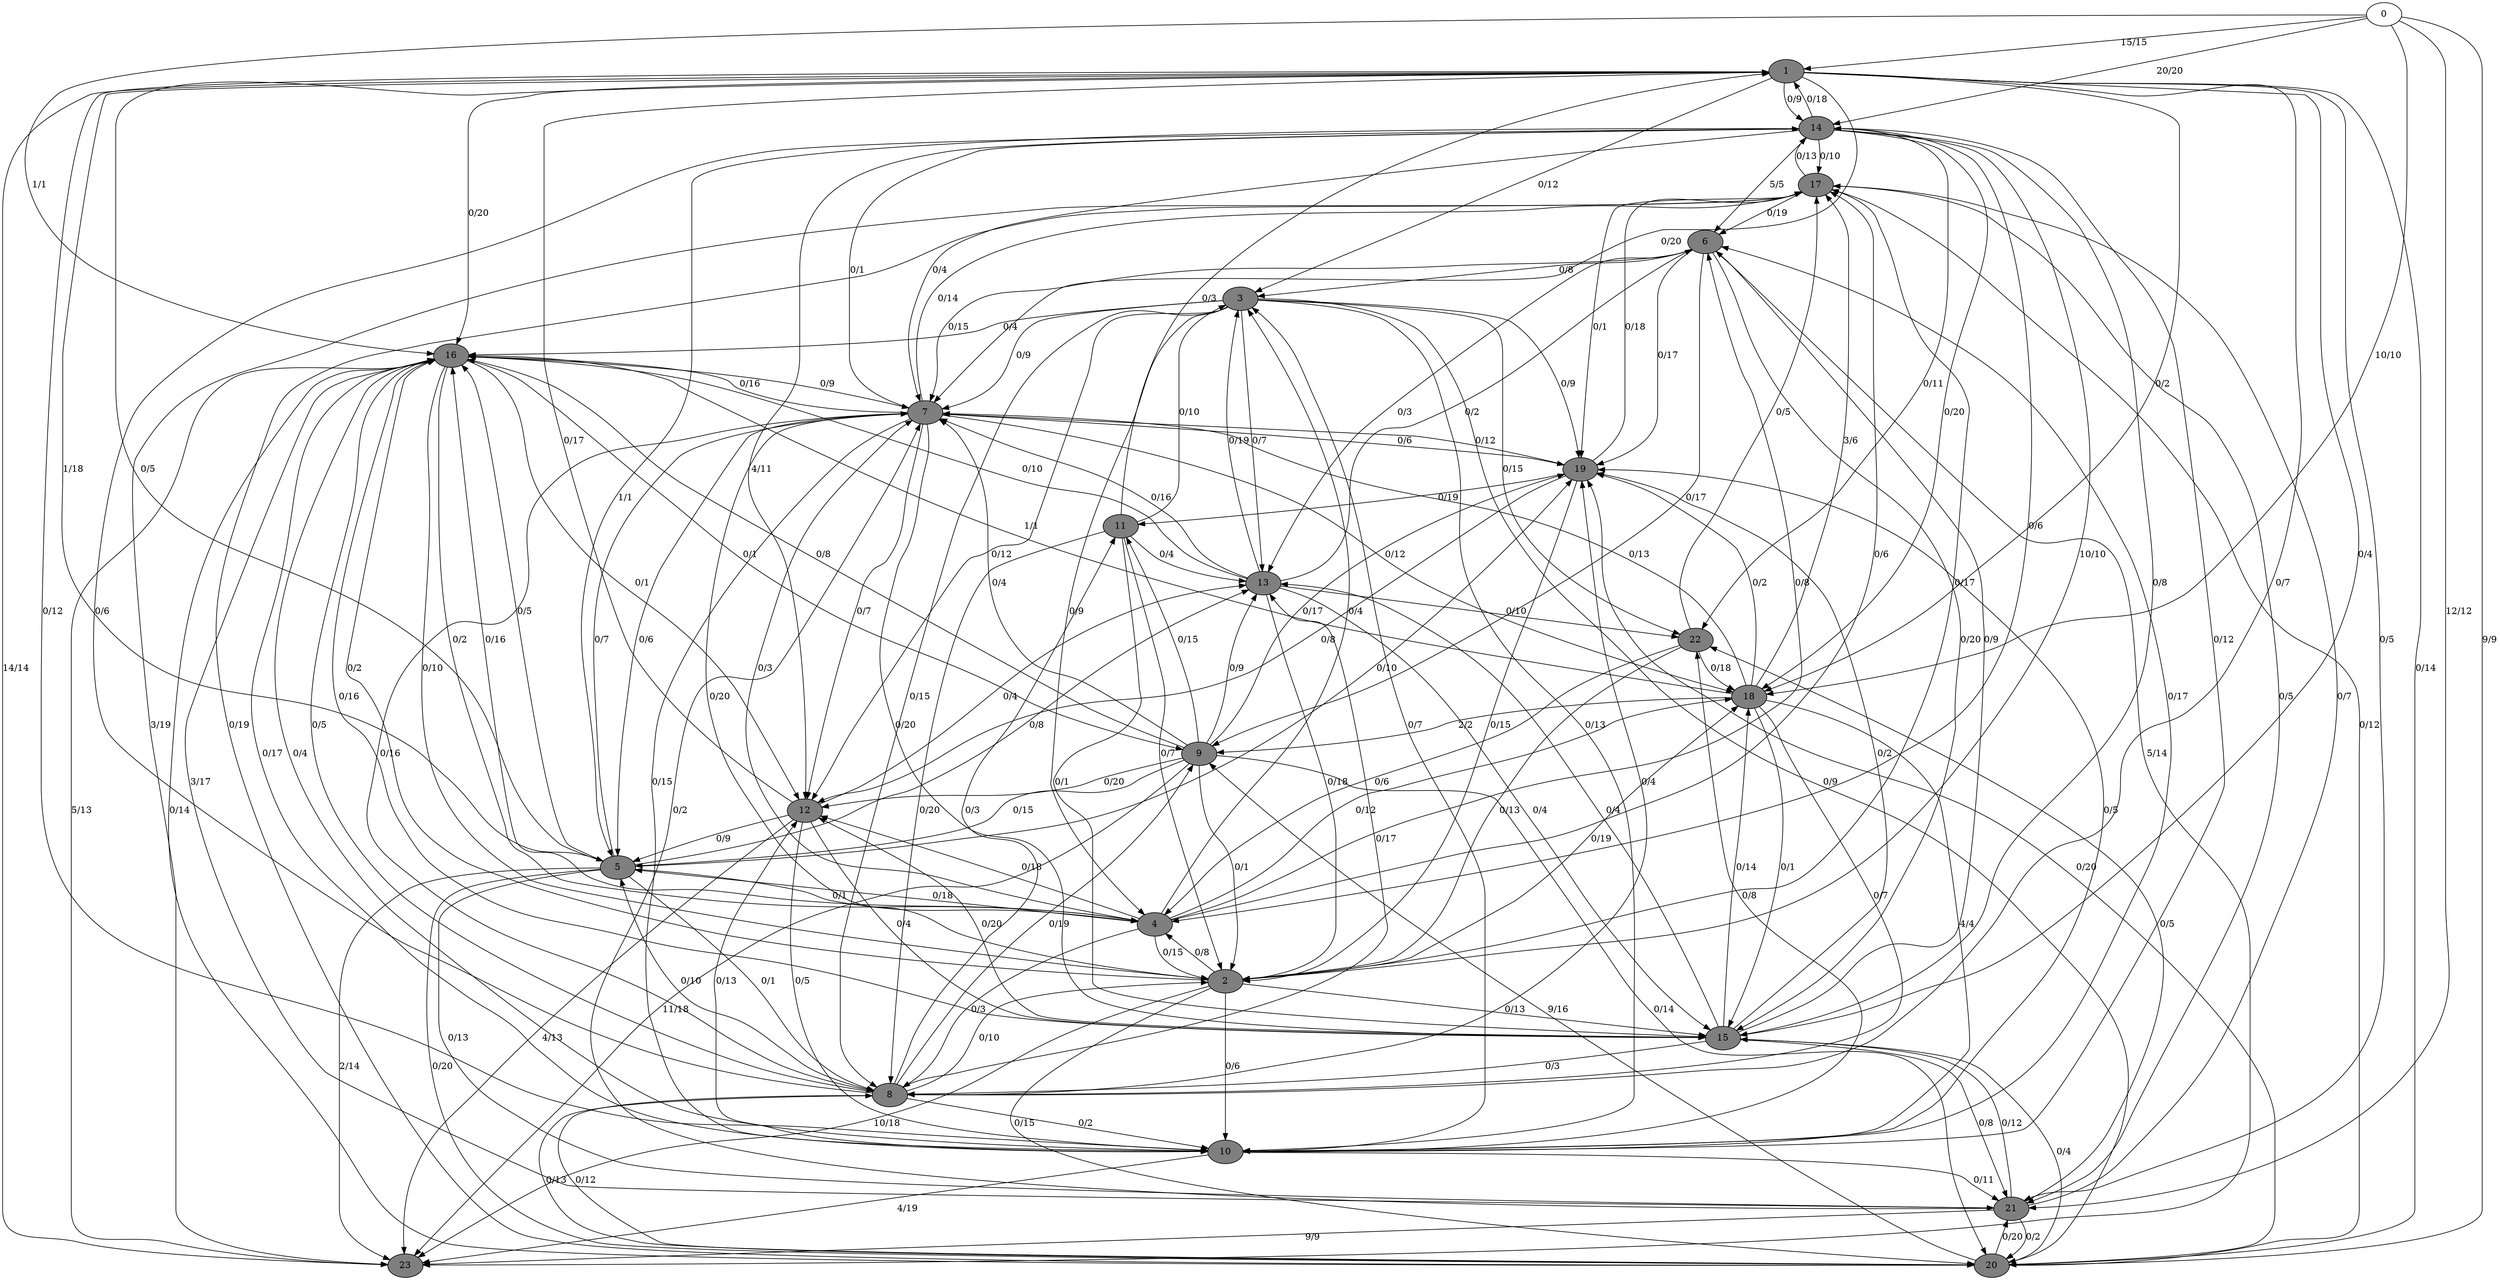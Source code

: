 digraph G {
	0[style=filled fillcolor=grey100];
	0->1[label ="15/15"] ;
	0->14[label ="20/20"] ;
	0->16[label ="1/1"] ;
	0->18[label ="10/10"] ;
	0->20[label ="9/9"] ;
	0->21[label ="12/12"] ;
	1[style=filled fillcolor=grey50];
	1->3[label ="0/12"] ;
	1->5[label ="1/18"] ;
	1->7[label ="0/20"] ;
	1->8[label ="0/7"] ;
	1->10[label ="0/12"] ;
	1->14[label ="0/9"] ;
	1->15[label ="0/4"] ;
	1->16[label ="0/20"] ;
	1->18[label ="0/2"] ;
	1->20[label ="0/14"] ;
	1->21[label ="0/5"] ;
	1->23[label ="14/14"] ;
	2[style=filled fillcolor=grey50];
	2->4[label ="0/8"] ;
	2->7[label ="0/20"] ;
	2->10[label ="0/6"] ;
	2->15[label ="0/13"] ;
	2->16[label ="0/2"] ;
	2->18[label ="0/19"] ;
	2->20[label ="0/15"] ;
	2->23[label ="10/18"] ;
	3[style=filled fillcolor=grey50];
	3->4[label ="0/9"] ;
	3->7[label ="0/9"] ;
	3->8[label ="0/15"] ;
	3->10[label ="0/13"] ;
	3->12[label ="0/12"] ;
	3->13[label ="0/7"] ;
	3->16[label ="0/4"] ;
	3->19[label ="0/9"] ;
	3->20[label ="0/9"] ;
	3->22[label ="0/15"] ;
	4[style=filled fillcolor=grey50];
	4->2[label ="0/15"] ;
	4->3[label ="0/4"] ;
	4->5[label ="0/18"] ;
	4->6[label ="0/8"] ;
	4->7[label ="0/3"] ;
	4->8[label ="0/3"] ;
	4->12[label ="0/18"] ;
	4->16[label ="0/16"] ;
	4->17[label ="0/6"] ;
	4->18[label ="0/12"] ;
	5[style=filled fillcolor=grey50];
	5->1[label ="0/5"] ;
	5->4[label ="0/1"] ;
	5->7[label ="0/7"] ;
	5->8[label ="0/1"] ;
	5->13[label ="0/8"] ;
	5->16[label ="0/5"] ;
	5->19[label ="0/10"] ;
	5->20[label ="0/20"] ;
	5->21[label ="0/13"] ;
	5->23[label ="2/14"] ;
	6[style=filled fillcolor=grey50];
	6->3[label ="0/8"] ;
	6->7[label ="0/15"] ;
	6->9[label ="0/17"] ;
	6->13[label ="0/3"] ;
	6->15[label ="0/20"] ;
	6->19[label ="0/17"] ;
	6->23[label ="5/14"] ;
	7[style=filled fillcolor=grey50];
	7->5[label ="0/6"] ;
	7->8[label ="0/16"] ;
	7->10[label ="0/15"] ;
	7->12[label ="0/7"] ;
	7->14[label ="0/1"] ;
	7->15[label ="0/20"] ;
	7->16[label ="0/16"] ;
	7->17[label ="0/14"] ;
	7->18[label ="0/12"] ;
	7->19[label ="0/6"] ;
	8[style=filled fillcolor=grey50];
	8->2[label ="0/10"] ;
	8->5[label ="0/10"] ;
	8->9[label ="0/19"] ;
	8->10[label ="0/2"] ;
	8->11[label ="0/3"] ;
	8->13[label ="0/17"] ;
	8->14[label ="0/6"] ;
	8->16[label ="0/5"] ;
	8->19[label ="0/4"] ;
	8->20[label ="0/12"] ;
	9[style=filled fillcolor=grey50];
	9->2[label ="0/1"] ;
	9->5[label ="0/15"] ;
	9->7[label ="0/4"] ;
	9->11[label ="0/15"] ;
	9->12[label ="0/20"] ;
	9->13[label ="0/9"] ;
	9->16[label ="0/8"] ;
	9->19[label ="0/17"] ;
	9->20[label ="0/14"] ;
	9->23[label ="11/18"] ;
	10[style=filled fillcolor=grey50];
	10->3[label ="0/7"] ;
	10->6[label ="0/17"] ;
	10->12[label ="0/13"] ;
	10->14[label ="0/12"] ;
	10->16[label ="0/4"] ;
	10->19[label ="0/5"] ;
	10->21[label ="0/11"] ;
	10->22[label ="0/8"] ;
	10->23[label ="4/19"] ;
	11[style=filled fillcolor=grey50];
	11->1[label ="0/3"] ;
	11->2[label ="0/7"] ;
	11->3[label ="0/10"] ;
	11->8[label ="0/20"] ;
	11->13[label ="0/4"] ;
	11->15[label ="0/1"] ;
	12[style=filled fillcolor=grey50];
	12->1[label ="0/17"] ;
	12->5[label ="0/9"] ;
	12->10[label ="0/5"] ;
	12->13[label ="0/4"] ;
	12->15[label ="0/4"] ;
	12->23[label ="4/13"] ;
	13[style=filled fillcolor=grey50];
	13->2[label ="0/18"] ;
	13->3[label ="0/19"] ;
	13->6[label ="0/2"] ;
	13->7[label ="0/16"] ;
	13->15[label ="0/4"] ;
	13->16[label ="0/10"] ;
	13->22[label ="0/10"] ;
	14[style=filled fillcolor=grey50];
	14->1[label ="0/18"] ;
	14->2[label ="10/10"] ;
	14->4[label ="0/6"] ;
	14->5[label ="1/1"] ;
	14->6[label ="5/5"] ;
	14->7[label ="0/4"] ;
	14->12[label ="4/11"] ;
	14->15[label ="0/8"] ;
	14->17[label ="0/10"] ;
	14->18[label ="0/20"] ;
	14->22[label ="0/11"] ;
	15[style=filled fillcolor=grey50];
	15->6[label ="0/9"] ;
	15->8[label ="0/3"] ;
	15->12[label ="0/20"] ;
	15->13[label ="0/4"] ;
	15->16[label ="0/16"] ;
	15->18[label ="0/14"] ;
	15->19[label ="0/2"] ;
	15->21[label ="0/8"] ;
	16[style=filled fillcolor=grey50];
	16->2[label ="0/10"] ;
	16->4[label ="0/2"] ;
	16->7[label ="0/9"] ;
	16->9[label ="0/1"] ;
	16->10[label ="0/17"] ;
	16->12[label ="0/1"] ;
	16->23[label ="5/13"] ;
	17[style=filled fillcolor=grey50];
	17->2[label ="0/17"] ;
	17->6[label ="0/19"] ;
	17->14[label ="0/13"] ;
	17->19[label ="0/1"] ;
	17->20[label ="0/19"] ;
	17->21[label ="0/5"] ;
	17->23[label ="3/19"] ;
	18[style=filled fillcolor=grey50];
	18->7[label ="0/13"] ;
	18->8[label ="0/7"] ;
	18->9[label ="2/2"] ;
	18->10[label ="4/4"] ;
	18->15[label ="0/1"] ;
	18->16[label ="1/1"] ;
	18->17[label ="3/6"] ;
	18->19[label ="0/2"] ;
	19[style=filled fillcolor=grey50];
	19->2[label ="0/15"] ;
	19->7[label ="0/12"] ;
	19->11[label ="0/19"] ;
	19->12[label ="0/8"] ;
	19->17[label ="0/18"] ;
	20[style=filled fillcolor=grey50];
	20->8[label ="0/13"] ;
	20->9[label ="9/16"] ;
	20->15[label ="0/4"] ;
	20->16[label ="0/14"] ;
	20->17[label ="0/12"] ;
	20->19[label ="0/20"] ;
	20->21[label ="0/20"] ;
	21[style=filled fillcolor=grey50];
	21->7[label ="0/2"] ;
	21->15[label ="0/12"] ;
	21->16[label ="3/17"] ;
	21->17[label ="0/7"] ;
	21->20[label ="0/2"] ;
	21->22[label ="0/5"] ;
	21->23[label ="9/9"] ;
	22[style=filled fillcolor=grey50];
	22->2[label ="0/13"] ;
	22->4[label ="0/6"] ;
	22->17[label ="0/5"] ;
	22->18[label ="0/18"] ;
	23[style=filled fillcolor=grey50];
}
